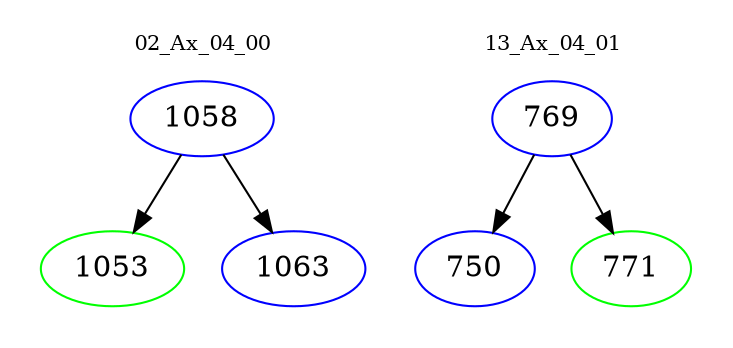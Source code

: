 digraph{
subgraph cluster_0 {
color = white
label = "02_Ax_04_00";
fontsize=10;
T0_1058 [label="1058", color="blue"]
T0_1058 -> T0_1053 [color="black"]
T0_1053 [label="1053", color="green"]
T0_1058 -> T0_1063 [color="black"]
T0_1063 [label="1063", color="blue"]
}
subgraph cluster_1 {
color = white
label = "13_Ax_04_01";
fontsize=10;
T1_769 [label="769", color="blue"]
T1_769 -> T1_750 [color="black"]
T1_750 [label="750", color="blue"]
T1_769 -> T1_771 [color="black"]
T1_771 [label="771", color="green"]
}
}
